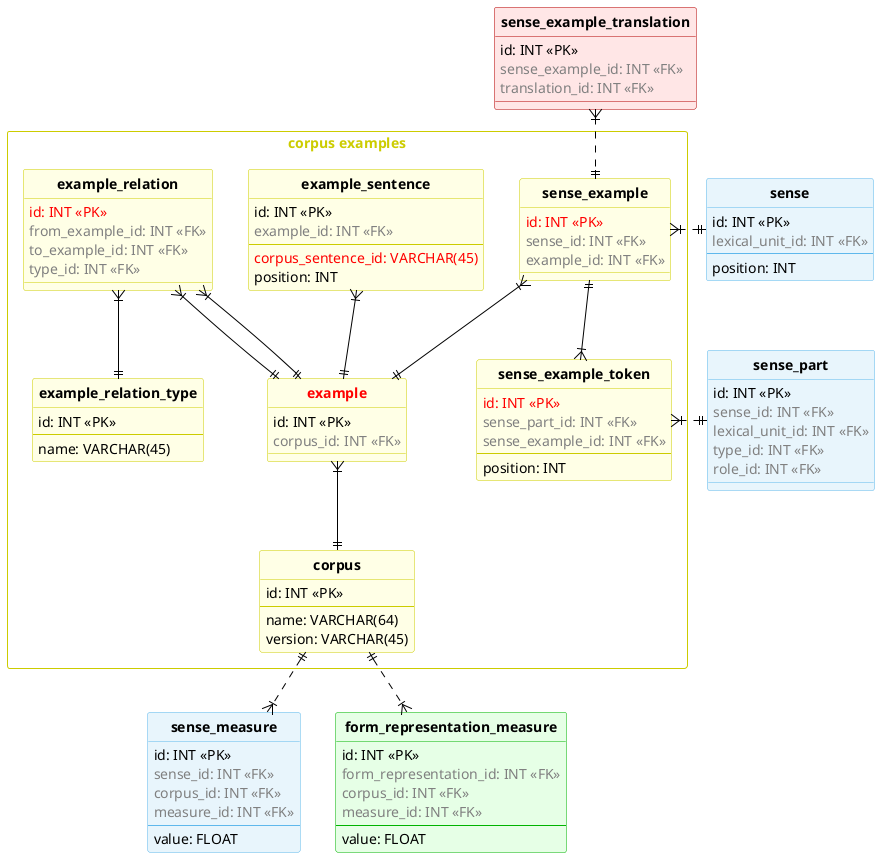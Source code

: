 @startuml ER

skinparam class {
  backgroundColor white
  backgroundColor<<sense>> #e8f5fc
  backgroundColor<<sense_frame>> #f9ecf9
  backgroundColor<<lexical_unit>> #f9ffe6
  backgroundColor<<syntactic_structure>> #f9f2ec
  backgroundColor<<morphological>> #e6ffe6
  backgroundColor<<example>> #ffffe6
  backgroundColor<<feature>> #f2f2f2
  backgroundColor<<multilingual>> #ffe6e6
  backgroundColor<<connections>> #fff0e6
  borderColor black
  borderColor<<sense>> #5FB8EC
  borderColor<<sense_frame>> #d477d4
  borderColor<<lexical_unit>> #9ccc00
  borderColor<<syntactic_structure>> #996633
  borderColor<<morphological>> #00b300
  borderColor<<example>> #cccc00
  borderColor<<feature>> #737373
  borderColor<<multilingual>> #b30000
  borderColor<<connections>> #e65c00
  arrowColor black
}

skinparam rectangle {
  backgroundColor white
  borderColor<<sense>> #5FB8EC
  borderColor<<sense_frame>> #d477d4
  borderColor<<lexical_unit>> #9ccc00
  borderColor<<syntactic_structure>> #996633
  borderColor<<morphological>> #00b300
  borderColor<<example>> #cccc00
  borderColor<<feature>> #737373
  borderColor<<multilingual>> #b30000
  borderColor<<connections>> #e65c00
}

skinparam backgroundcolor transparent
'left to right direction
hide circle
hide stereotype
'hide members

rectangle "<color:#cccc00>corpus examples" <<example>> {
  
  entity "<U+0020>**corpus** " as corpus <<example>> {
    id: INT <<PK>>
    --
    name: VARCHAR(64)
    version: VARCHAR(45)
  }

  entity "<U+0020>**example_relation_type** " as example_relation_type <<example>> {
    id: INT <<PK>>
    --
    name: VARCHAR(45)
  }

  entity "<color:red><U+0020>**example** " as example <<example>> {
    id: INT <<PK>>
    <color:#gray>corpus_id: INT <<FK>>
  }

  entity "<U+0020>**example_relation** " as example_relation <<example>> {
    <color:red>id: INT <<PK>>
    <color:#gray>from_example_id: INT <<FK>>
    <color:#gray>to_example_id: INT <<FK>>
    <color:#gray>type_id: INT <<FK>>
  }

  entity "<U+0020>**example_sentence** " as example_sentence <<example>> {
    id: INT <<PK>>
    <color:#gray>example_id: INT <<FK>>
    --
    <color:#red>corpus_sentence_id: VARCHAR(45)
    position: INT
  }

  entity "<U+0020>**sense_example** " as sense_example <<example>> {
    <color:red>id: INT <<PK>>
    <color:#gray>sense_id: INT <<FK>>
    <color:#gray>example_id: INT <<FK>>
  }

  entity "<U+0020>**sense_example_token** " as sense_example_token <<example>> {
    <color:red>id: INT <<PK>>
    <color:#gray>sense_part_id: INT <<FK>>
    <color:#gray>sense_example_id: INT <<FK>>
    --
    position: INT
  }

  example }|--|| corpus

  example_relation }|--|| example_relation_type
  example_relation }|--|| example
  example_relation }|--|| example

  example_sentence }|--|| example

  sense_example }|--|| example

  sense_example_token }|-up-|| sense_example

}

entity "<U+0020>**sense_part** " as sense_part <<sense>> {
  id: INT <<PK>>
  <color:#gray>sense_id: INT <<FK>>
  <color:#gray>lexical_unit_id: INT <<FK>>
  <color:#gray>type_id: INT <<FK>>
  <color:#gray>role_id: INT <<FK>>
}

entity "<U+0020>**sense_example_translation** " as sense_example_translation <<multilingual>> {
  id: INT <<PK>>
  <color:#gray>sense_example_id: INT <<FK>>
  <color:#gray>translation_id: INT <<FK>>
}

entity "<U+0020>**sense** " as sense <<sense>> {
  id: INT <<PK>>
  <color:#gray>lexical_unit_id: INT <<FK>>
  --
  position: INT
}

entity "<U+0020>**sense_measure** " as sense_measure <<sense>> {
  id: INT <<PK>>
  <color:#gray>sense_id: INT <<FK>>
  <color:#gray>corpus_id: INT <<FK>>
  <color:#gray>measure_id: INT <<FK>>
  --
  value: FLOAT
}

entity "<U+0020>**form_representation_measure** " as form_representation_measure <<morphological>> {
  id: INT <<PK>>
  <color:#gray>form_representation_id: INT <<FK>>
  <color:#gray>corpus_id: INT <<FK>>
  <color:#gray>measure_id: INT <<FK>>
  --
  value: FLOAT
}

sense_measure }|.up.|| corpus

sense_example }|.right.|| sense

form_representation_measure }|.up.|| corpus

sense_example_translation }|..|| sense_example

sense_example_token }|.right.|| sense_part

@enduml